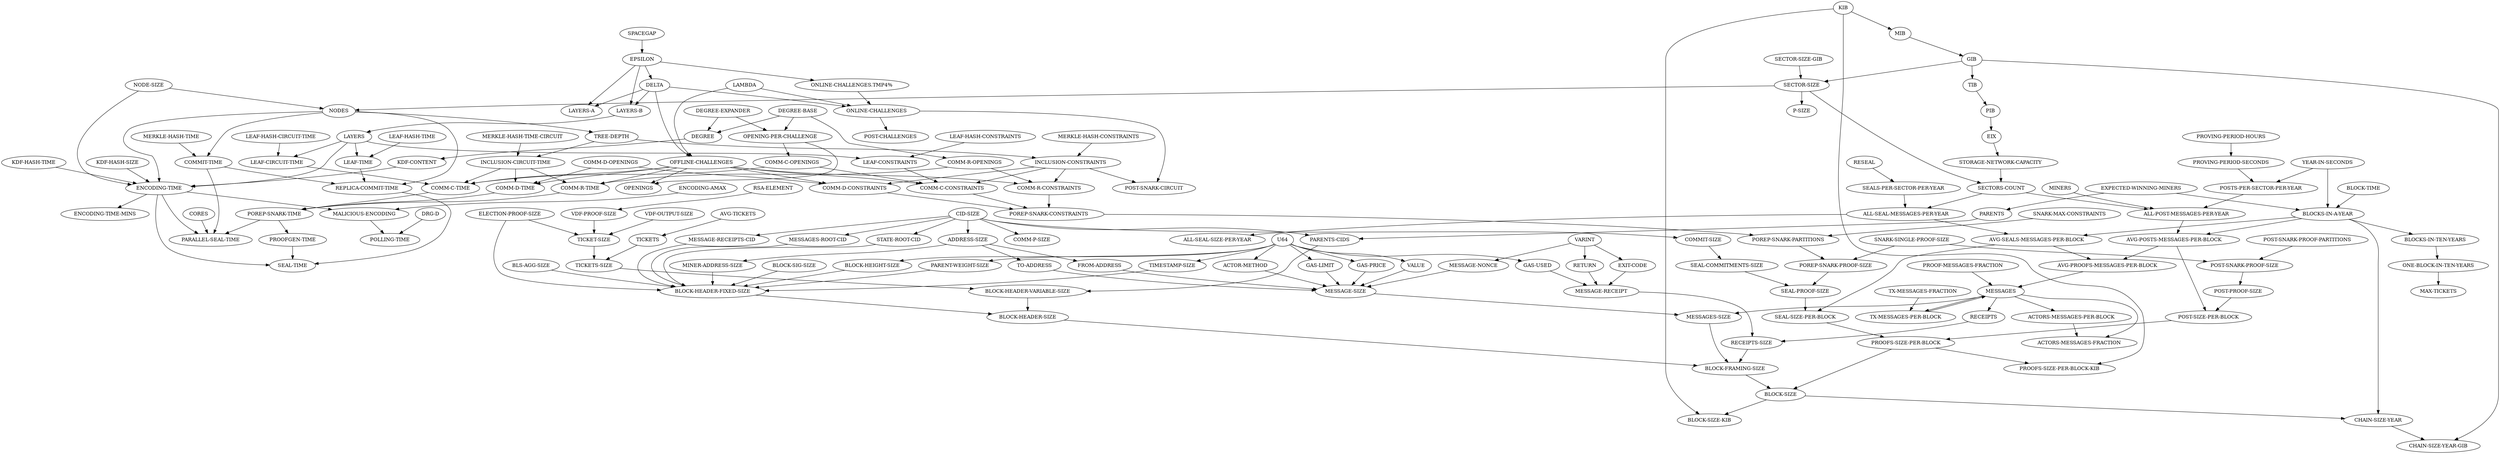 digraph {
  "154" [label="ACTORS-MESSAGES-FRACTION"];
  "153" [label="ACTORS-MESSAGES-PER-BLOCK"];
  "142" [label="MESSAGES"];
  "142" [label="MESSAGES"];
  "142" [label="MESSAGES"];
  "152" [label="TX-MESSAGES-FRACTION"];
  "151" [label="TX-MESSAGES-PER-BLOCK"];
  "150" [label="BLOCK-SIZE-KIB"];
  "149" [label="CHAIN-SIZE-YEAR-GIB"];
  "148" [label="CHAIN-SIZE-YEAR"];
  "147" [label="BLOCK-SIZE"];
  "144" [label="BLOCK-FRAMING-SIZE"];
  "146" [label="RECEIPTS-SIZE"];
  "145" [label="RECEIPTS"];
  "144" [label="BLOCK-FRAMING-SIZE"];
  "144" [label="BLOCK-FRAMING-SIZE"];
  "143" [label="MESSAGES-SIZE"];
  "142" [label="MESSAGES"];
  "141" [label="PROOF-MESSAGES-FRACTION"];
  "140" [label="PROOFS-SIZE-PER-BLOCK-KIB"];
  "139" [label="PROOFS-SIZE-PER-BLOCK"];
  "138" [label="POST-SIZE-PER-BLOCK"];
  "137" [label="SEAL-SIZE-PER-BLOCK"];
  "136" [label="AVG-PROOFS-MESSAGES-PER-BLOCK"];
  "135" [label="AVG-POSTS-MESSAGES-PER-BLOCK"];
  "134" [label="AVG-SEALS-MESSAGES-PER-BLOCK"];
  "132" [label="ALL-POST-MESSAGES-PER-YEAR"];
  "133" [label="MINERS"];
  "132" [label="ALL-POST-MESSAGES-PER-YEAR"];
  "132" [label="ALL-POST-MESSAGES-PER-YEAR"];
  "131" [label="ALL-SEAL-SIZE-PER-YEAR"];
  "130" [label="ALL-SEAL-MESSAGES-PER-YEAR"];
  "129" [label="SECTORS-COUNT"];
  "128" [label="STORAGE-NETWORK-CAPACITY"];
  "124" [label="PROVING-PERIOD-SECONDS"];
  "127" [label="POSTS-PER-SECTOR-PER-YEAR"];
  "126" [label="SEALS-PER-SECTOR-PER-YEAR"];
  "125" [label="RESEAL"];
  "124" [label="PROVING-PERIOD-SECONDS"];
  "123" [label="PROVING-PERIOD-HOURS"];
  "122" [label="P-SIZE"];
  "121" [label="COMM-P-SIZE"];
  "120" [label="MAX-TICKETS"];
  "119" [label="ONE-BLOCK-IN-TEN-YEARS"];
  "118" [label="BLOCKS-IN-TEN-YEARS"];
  "116" [label="BLOCKS-IN-A-YEAR"];
  "116" [label="BLOCKS-IN-A-YEAR"];
  "117" [label="YEAR-IN-SECONDS"];
  "116" [label="BLOCKS-IN-A-YEAR"];
  "115" [label="BLOCK-TIME"];
  "114" [label="BLOCK-HEADER-SIZE"];
  "113" [label="BLOCK-HEADER-VARIABLE-SIZE"];
  "112" [label="TICKETS-SIZE"];
  "111" [label="TICKETS"];
  "110" [label="AVG-TICKETS"];
  "109" [label="POST-PROOF-SIZE"];
  "108" [label="POST-SNARK-PROOF-PARTITIONS"];
  "107" [label="POST-SNARK-PROOF-SIZE"];
  "106" [label="POST-SNARK-CIRCUIT"];
  "105" [label="POST-CHALLENGES"];
  "91" [label="ONLINE-CHALLENGES"];
  "103" [label="PARALLEL-SEAL-TIME"];
  "103" [label="PARALLEL-SEAL-TIME"];
  "104" [label="CORES"];
  "103" [label="PARALLEL-SEAL-TIME"];
  "103" [label="PARALLEL-SEAL-TIME"];
  "102" [label="SEAL-TIME"];
  "102" [label="SEAL-TIME"];
  "60" [label="REPLICA-COMMIT-TIME"];
  "102" [label="SEAL-TIME"];
  "101" [label="SEAL-PROOF-SIZE"];
  "100" [label="PROOFGEN-TIME"];
  "99" [label="SNARK-SINGLE-PROOF-SIZE"];
  "98" [label="POREP-SNARK-PROOF-SIZE"];
  "97" [label="POREP-SNARK-PARTITIONS"];
  "96" [label="SNARK-MAX-CONSTRAINTS"];
  "90" [label="POREP-SNARK-CONSTRAINTS"];
  "89" [label="POREP-SNARK-TIME"];
  "86" [label="COMM-C-CONSTRAINTS"];
  "86" [label="COMM-C-CONSTRAINTS"];
  "85" [label="COMM-C-TIME"];
  "85" [label="COMM-C-TIME"];
  "95" [label="COMM-C-OPENINGS"];
  "93" [label="OPENING-PER-CHALLENGE"];
  "94" [label="OPENINGS"];
  "93" [label="OPENING-PER-CHALLENGE"];
  "93" [label="OPENING-PER-CHALLENGE"];
  "91" [label="ONLINE-CHALLENGES"];
  "92" [label="ONLINE-CHALLENGES.TMP4%"];
  "92" [label="ONLINE-CHALLENGES.TMP4%"];
  "91" [label="ONLINE-CHALLENGES"];
  "91" [label="ONLINE-CHALLENGES"];
  "90" [label="POREP-SNARK-CONSTRAINTS"];
  "90" [label="POREP-SNARK-CONSTRAINTS"];
  "89" [label="POREP-SNARK-TIME"];
  "89" [label="POREP-SNARK-TIME"];
  "66" [label="COMM-R-CONSTRAINTS"];
  "65" [label="COMM-R-TIME"];
  "63" [label="COMM-D-CONSTRAINTS"];
  "62" [label="COMM-D-TIME"];
  "88" [label="OFFLINE-CHALLENGES"];
  "88" [label="OFFLINE-CHALLENGES"];
  "88" [label="OFFLINE-CHALLENGES"];
  "87" [label="LAMBDA"];
  "86" [label="COMM-C-CONSTRAINTS"];
  "86" [label="COMM-C-CONSTRAINTS"];
  "85" [label="COMM-C-TIME"];
  "85" [label="COMM-C-TIME"];
  "60" [label="REPLICA-COMMIT-TIME"];
  "60" [label="REPLICA-COMMIT-TIME"];
  "84" [label="LEAF-HASH-TIME"];
  "83" [label="LEAF-TIME"];
  "82" [label="LEAF-HASH-CIRCUIT-TIME"];
  "81" [label="LEAF-CIRCUIT-TIME"];
  "80" [label="LEAF-HASH-CONSTRAINTS"];
  "79" [label="LEAF-CONSTRAINTS"];
  "78" [label="POLLING-TIME"];
  "77" [label="DRG-D"];
  "76" [label="MALICIOUS-ENCODING"];
  "75" [label="ENCODING-AMAX"];
  "74" [label="ENCODING-TIME-MINS"];
  "49" [label="ENCODING-TIME"];
  "49" [label="ENCODING-TIME"];
  "73" [label="KDF-HASH-TIME"];
  "49" [label="ENCODING-TIME"];
  "49" [label="ENCODING-TIME"];
  "72" [label="LAYERS"];
  "71" [label="LAYERS-B"];
  "71" [label="LAYERS-B"];
  "71" [label="LAYERS-B"];
  "69" [label="LAYERS-A"];
  "70" [label="DELTA"];
  "70" [label="DELTA"];
  "69" [label="LAYERS-A"];
  "68" [label="EPSILON"];
  "67" [label="SPACEGAP"];
  "66" [label="COMM-R-CONSTRAINTS"];
  "66" [label="COMM-R-CONSTRAINTS"];
  "65" [label="COMM-R-TIME"];
  "65" [label="COMM-R-TIME"];
  "64" [label="COMM-R-OPENINGS"];
  "63" [label="COMM-D-CONSTRAINTS"];
  "63" [label="COMM-D-CONSTRAINTS"];
  "62" [label="COMM-D-TIME"];
  "62" [label="COMM-D-TIME"];
  "61" [label="COMM-D-OPENINGS"];
  "60" [label="REPLICA-COMMIT-TIME"];
  "59" [label="MERKLE-HASH-TIME"];
  "58" [label="COMMIT-TIME"];
  "57" [label="MERKLE-HASH-CONSTRAINTS"];
  "56" [label="INCLUSION-CONSTRAINTS"];
  "55" [label="MERKLE-HASH-TIME-CIRCUIT"];
  "54" [label="INCLUSION-CIRCUIT-TIME"];
  "53" [label="TREE-DEPTH"];
  "52" [label="SEAL-COMMITMENTS-SIZE"];
  "51" [label="COMMIT-SIZE"];
  "49" [label="ENCODING-TIME"];
  "50" [label="KDF-HASH-SIZE"];
  "49" [label="ENCODING-TIME"];
  "49" [label="ENCODING-TIME"];
  "48" [label="KDF-CONTENT"];
  "47" [label="NODES"];
  "46" [label="NODE-SIZE"];
  "45" [label="SECTOR-SIZE-GIB"];
  "44" [label="SECTOR-SIZE"];
  "43" [label="DEGREE-EXPANDER"];
  "42" [label="DEGREE"];
  "41" [label="DEGREE-BASE"];
  "39" [label="TICKET-SIZE"];
  "40" [label="VDF-OUTPUT-SIZE"];
  "39" [label="TICKET-SIZE"];
  "39" [label="TICKET-SIZE"];
  "38" [label="VDF-PROOF-SIZE"];
  "37" [label="RSA-ELEMENT"];
  "29" [label="BLOCK-HEADER-FIXED-SIZE"];
  "36" [label="BLOCK-SIG-SIZE"];
  "29" [label="BLOCK-HEADER-FIXED-SIZE"];
  "35" [label="TIMESTAMP-SIZE"];
  "29" [label="BLOCK-HEADER-FIXED-SIZE"];
  "29" [label="BLOCK-HEADER-FIXED-SIZE"];
  "34" [label="BLS-AGG-SIZE"];
  "33" [label="PARENTS-CIDS"];
  "32" [label="PARENTS"];
  "31" [label="EXPECTED-WINNING-MINERS"];
  "29" [label="BLOCK-HEADER-FIXED-SIZE"];
  "29" [label="BLOCK-HEADER-FIXED-SIZE"];
  "29" [label="BLOCK-HEADER-FIXED-SIZE"];
  "29" [label="BLOCK-HEADER-FIXED-SIZE"];
  "29" [label="BLOCK-HEADER-FIXED-SIZE"];
  "30" [label="ELECTION-PROOF-SIZE"];
  "29" [label="BLOCK-HEADER-FIXED-SIZE"];
  "28" [label="MINER-ADDRESS-SIZE"];
  "27" [label="BLOCK-HEIGHT-SIZE"];
  "26" [label="PARENT-WEIGHT-SIZE"];
  "25" [label="STATE-ROOT-CID"];
  "23" [label="MESSAGE-RECEIPT"];
  "24" [label="GAS-USED"];
  "23" [label="MESSAGE-RECEIPT"];
  "23" [label="MESSAGE-RECEIPT"];
  "22" [label="RETURN"];
  "21" [label="EXIT-CODE"];
  "20" [label="MESSAGE-RECEIPTS-CID"];
  "12" [label="MESSAGE-SIZE"];
  "19" [label="ACTOR-METHOD"];
  "12" [label="MESSAGE-SIZE"];
  "18" [label="GAS-LIMIT"];
  "12" [label="MESSAGE-SIZE"];
  "17" [label="GAS-PRICE"];
  "12" [label="MESSAGE-SIZE"];
  "16" [label="VALUE"];
  "15" [label="U64"];
  "12" [label="MESSAGE-SIZE"];
  "14" [label="MESSAGE-NONCE"];
  "13" [label="VARINT"];
  "12" [label="MESSAGE-SIZE"];
  "12" [label="MESSAGE-SIZE"];
  "11" [label="FROM-ADDRESS"];
  "10" [label="TO-ADDRESS"];
  "9" [label="MESSAGES-ROOT-CID"];
  "8" [label="ADDRESS-SIZE"];
  "7" [label="CID-SIZE"];
  "6" [label="EIX"];
  "5" [label="PIB"];
  "4" [label="TIB"];
  "3" [label="GIB"];
  "2" [label="MIB"];
  "1" [label="KIB"];
  "153" -> "154"[];
  "142" -> "154"[];
  "142" -> "153"[];
  "136" -> "142"[];
  "151" -> "142"[];
  "152" -> "151"[];
  "142" -> "151"[];
  "147" -> "150"[];
  "1" -> "150"[];
  "148" -> "149"[];
  "3" -> "149"[];
  "116" -> "148"[];
  "147" -> "148"[];
  "139" -> "147"[];
  "144" -> "147"[];
  "146" -> "144"[];
  "23" -> "146"[];
  "145" -> "146"[];
  "142" -> "145"[];
  "114" -> "144"[];
  "143" -> "144"[];
  "12" -> "143"[];
  "142" -> "143"[];
  "141" -> "142"[];
  "139" -> "140"[];
  "1" -> "140"[];
  "137" -> "139"[];
  "138" -> "139"[];
  "135" -> "138"[];
  "109" -> "138"[];
  "134" -> "137"[];
  "101" -> "137"[];
  "134" -> "136"[];
  "135" -> "136"[];
  "132" -> "135"[];
  "116" -> "135"[];
  "130" -> "134"[];
  "116" -> "134"[];
  "133" -> "132"[];
  "127" -> "132"[];
  "129" -> "132"[];
  "130" -> "131"[];
  "126" -> "130"[];
  "129" -> "130"[];
  "128" -> "129"[];
  "44" -> "129"[];
  "6" -> "128"[];
  "124" -> "127"[];
  "117" -> "127"[];
  "125" -> "126"[];
  "123" -> "124"[];
  "44" -> "122"[];
  "7" -> "121"[];
  "119" -> "120"[];
  "118" -> "119"[];
  "116" -> "118"[];
  "31" -> "116"[];
  "117" -> "116"[];
  "115" -> "116"[];
  "113" -> "114"[];
  "29" -> "114"[];
  "112" -> "113"[];
  "33" -> "113"[];
  "39" -> "112"[];
  "111" -> "112"[];
  "110" -> "111"[];
  "107" -> "109"[];
  "108" -> "107"[];
  "99" -> "107"[];
  "56" -> "106"[];
  "91" -> "106"[];
  "91" -> "105"[];
  "49" -> "103"[];
  "104" -> "103"[];
  "89" -> "103"[];
  "58" -> "103"[];
  "49" -> "102"[];
  "60" -> "102"[];
  "100" -> "102"[];
  "98" -> "101"[];
  "52" -> "101"[];
  "89" -> "100"[];
  "99" -> "98"[];
  "97" -> "98"[];
  "90" -> "97"[];
  "96" -> "97"[];
  "86" -> "90"[];
  "85" -> "89"[];
  "88" -> "86"[];
  "95" -> "86"[];
  "88" -> "85"[];
  "95" -> "85"[];
  "93" -> "95"[];
  "93" -> "94"[];
  "88" -> "94"[];
  "43" -> "93"[];
  "41" -> "93"[];
  "92" -> "91"[];
  "68" -> "92"[];
  "70" -> "91"[];
  "87" -> "91"[];
  "66" -> "90"[];
  "63" -> "90"[];
  "65" -> "89"[];
  "62" -> "89"[];
  "88" -> "66"[];
  "88" -> "65"[];
  "88" -> "63"[];
  "88" -> "62"[];
  "70" -> "88"[];
  "87" -> "88"[];
  "56" -> "86"[];
  "79" -> "86"[];
  "54" -> "85"[];
  "81" -> "85"[];
  "83" -> "60"[];
  "47" -> "60"[];
  "84" -> "83"[];
  "72" -> "83"[];
  "82" -> "81"[];
  "72" -> "81"[];
  "80" -> "79"[];
  "72" -> "79"[];
  "76" -> "78"[];
  "77" -> "78"[];
  "49" -> "76"[];
  "75" -> "76"[];
  "49" -> "74"[];
  "73" -> "49"[];
  "72" -> "49"[];
  "47" -> "49"[];
  "71" -> "72"[];
  "70" -> "71"[];
  "68" -> "71"[];
  "70" -> "69"[];
  "68" -> "70"[];
  "68" -> "69"[];
  "67" -> "68"[];
  "56" -> "66"[];
  "64" -> "66"[];
  "54" -> "65"[];
  "64" -> "65"[];
  "41" -> "64"[];
  "56" -> "63"[];
  "61" -> "63"[];
  "54" -> "62"[];
  "61" -> "62"[];
  "58" -> "60"[];
  "59" -> "58"[];
  "47" -> "58"[];
  "57" -> "56"[];
  "53" -> "56"[];
  "55" -> "54"[];
  "53" -> "54"[];
  "47" -> "53"[];
  "51" -> "52"[];
  "7" -> "51"[];
  "50" -> "49"[];
  "46" -> "49"[];
  "48" -> "49"[];
  "42" -> "48"[];
  "44" -> "47"[];
  "46" -> "47"[];
  "45" -> "44"[];
  "3" -> "44"[];
  "43" -> "42"[];
  "41" -> "42"[];
  "40" -> "39"[];
  "30" -> "39"[];
  "38" -> "39"[];
  "37" -> "38"[];
  "36" -> "29"[];
  "35" -> "29"[];
  "15" -> "35"[];
  "20" -> "29"[];
  "34" -> "29"[];
  "7" -> "33"[];
  "32" -> "33"[];
  "31" -> "32"[];
  "9" -> "29"[];
  "25" -> "29"[];
  "27" -> "29"[];
  "26" -> "29"[];
  "30" -> "29"[];
  "28" -> "29"[];
  "8" -> "28"[];
  "15" -> "27"[];
  "15" -> "26"[];
  "7" -> "25"[];
  "24" -> "23"[];
  "15" -> "24"[];
  "21" -> "23"[];
  "22" -> "23"[];
  "13" -> "22"[];
  "13" -> "21"[];
  "7" -> "20"[];
  "19" -> "12"[];
  "15" -> "19"[];
  "18" -> "12"[];
  "15" -> "18"[];
  "17" -> "12"[];
  "15" -> "17"[];
  "16" -> "12"[];
  "15" -> "16"[];
  "14" -> "12"[];
  "13" -> "14"[];
  "11" -> "12"[];
  "10" -> "12"[];
  "8" -> "11"[];
  "8" -> "10"[];
  "7" -> "9"[];
  "7" -> "8"[];
  "5" -> "6"[];
  "4" -> "5"[];
  "3" -> "4"[];
  "2" -> "3"[];
  "1" -> "2"[];
}